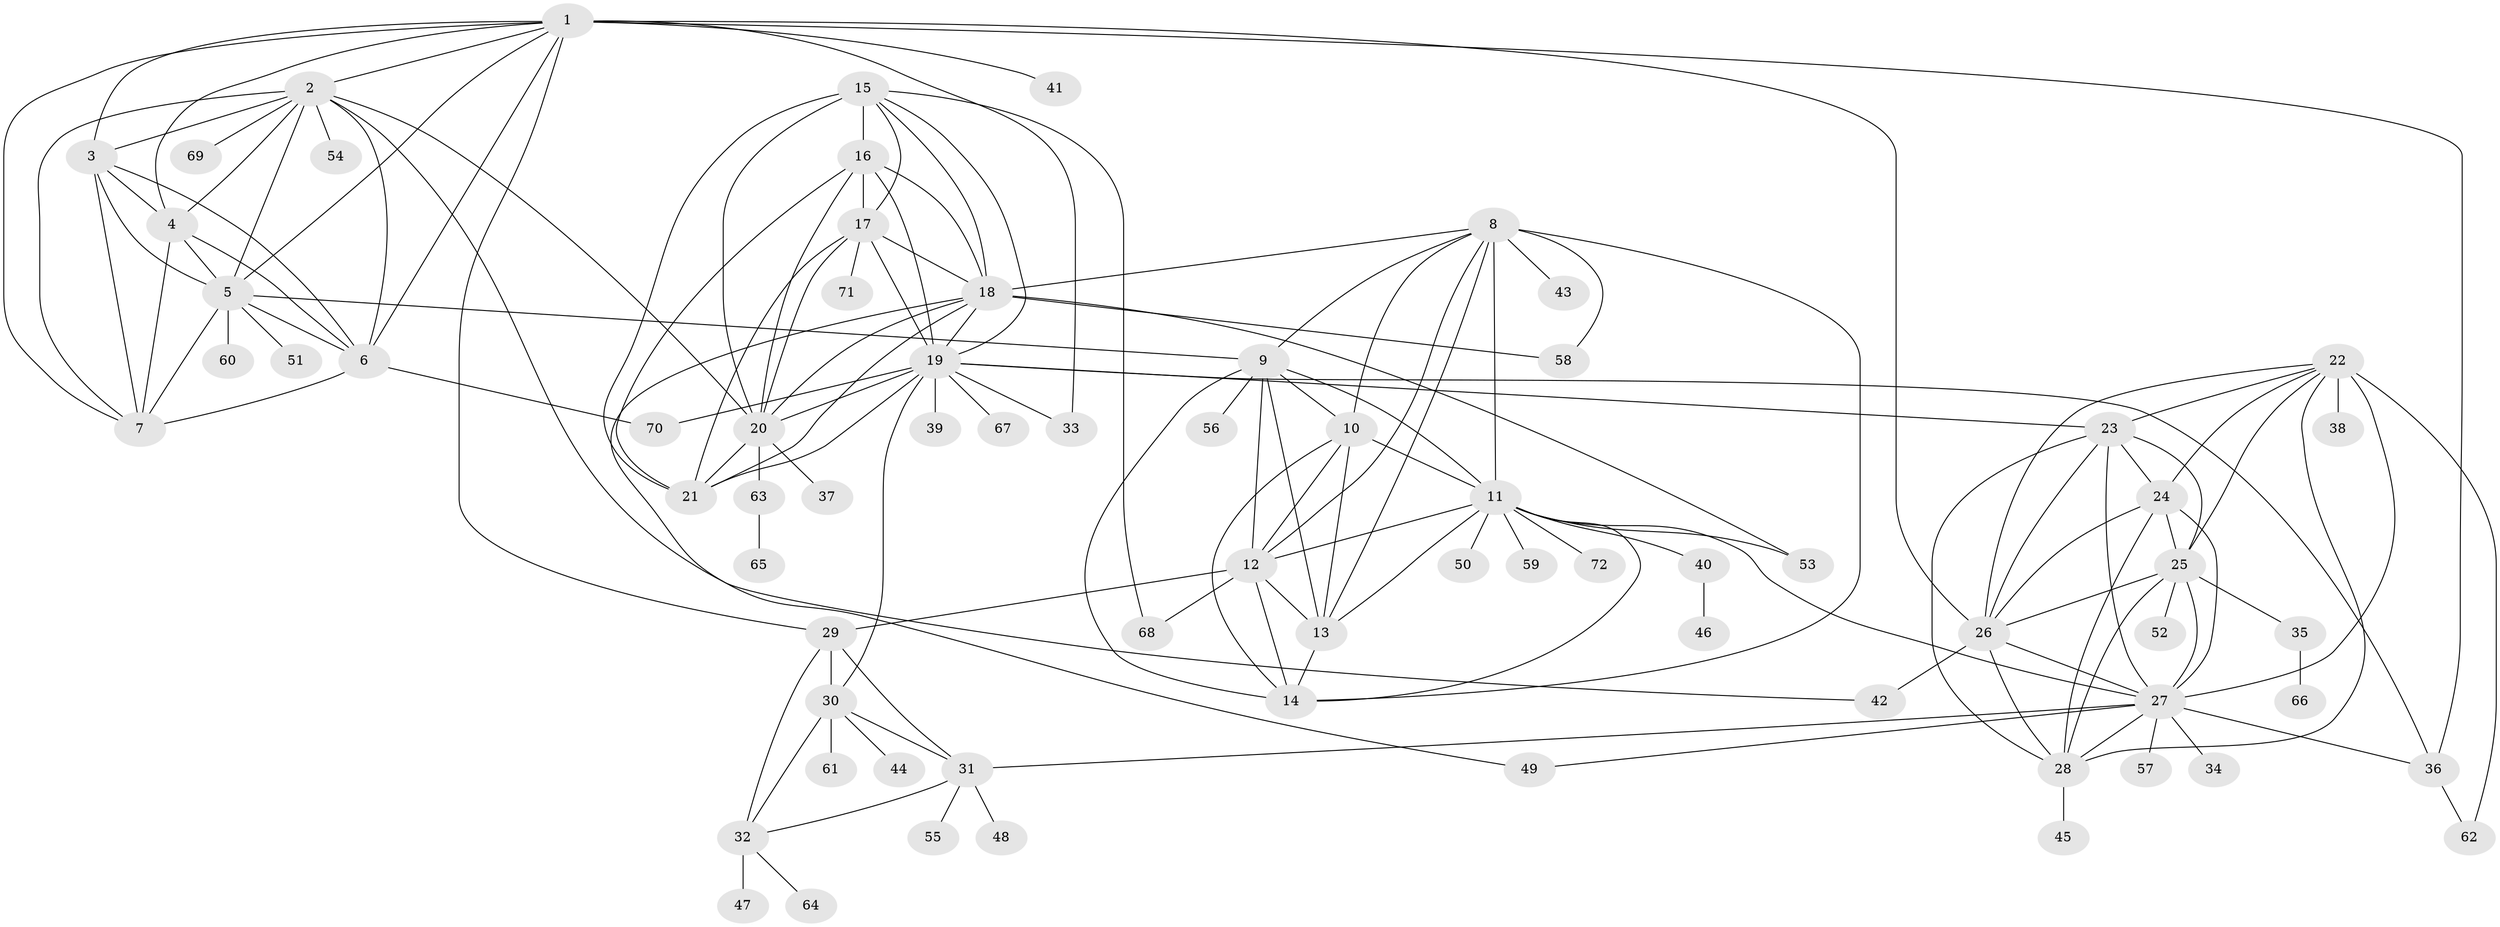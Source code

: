 // original degree distribution, {14: 0.013986013986013986, 11: 0.02097902097902098, 7: 0.04195804195804196, 9: 0.02097902097902098, 10: 0.04895104895104895, 8: 0.03496503496503497, 6: 0.03496503496503497, 13: 0.013986013986013986, 16: 0.006993006993006993, 12: 0.006993006993006993, 3: 0.04195804195804196, 2: 0.14685314685314685, 1: 0.5594405594405595, 4: 0.006993006993006993}
// Generated by graph-tools (version 1.1) at 2025/37/03/09/25 02:37:45]
// undirected, 72 vertices, 150 edges
graph export_dot {
graph [start="1"]
  node [color=gray90,style=filled];
  1;
  2;
  3;
  4;
  5;
  6;
  7;
  8;
  9;
  10;
  11;
  12;
  13;
  14;
  15;
  16;
  17;
  18;
  19;
  20;
  21;
  22;
  23;
  24;
  25;
  26;
  27;
  28;
  29;
  30;
  31;
  32;
  33;
  34;
  35;
  36;
  37;
  38;
  39;
  40;
  41;
  42;
  43;
  44;
  45;
  46;
  47;
  48;
  49;
  50;
  51;
  52;
  53;
  54;
  55;
  56;
  57;
  58;
  59;
  60;
  61;
  62;
  63;
  64;
  65;
  66;
  67;
  68;
  69;
  70;
  71;
  72;
  1 -- 2 [weight=1.0];
  1 -- 3 [weight=1.0];
  1 -- 4 [weight=1.0];
  1 -- 5 [weight=1.0];
  1 -- 6 [weight=1.0];
  1 -- 7 [weight=1.0];
  1 -- 26 [weight=1.0];
  1 -- 29 [weight=1.0];
  1 -- 33 [weight=1.0];
  1 -- 36 [weight=1.0];
  1 -- 41 [weight=3.0];
  2 -- 3 [weight=1.0];
  2 -- 4 [weight=1.0];
  2 -- 5 [weight=1.0];
  2 -- 6 [weight=1.0];
  2 -- 7 [weight=1.0];
  2 -- 20 [weight=1.0];
  2 -- 42 [weight=1.0];
  2 -- 54 [weight=1.0];
  2 -- 69 [weight=1.0];
  3 -- 4 [weight=1.0];
  3 -- 5 [weight=1.0];
  3 -- 6 [weight=1.0];
  3 -- 7 [weight=1.0];
  4 -- 5 [weight=1.0];
  4 -- 6 [weight=1.0];
  4 -- 7 [weight=3.0];
  5 -- 6 [weight=1.0];
  5 -- 7 [weight=1.0];
  5 -- 9 [weight=1.0];
  5 -- 51 [weight=1.0];
  5 -- 60 [weight=1.0];
  6 -- 7 [weight=1.0];
  6 -- 70 [weight=1.0];
  8 -- 9 [weight=1.0];
  8 -- 10 [weight=1.0];
  8 -- 11 [weight=1.0];
  8 -- 12 [weight=1.0];
  8 -- 13 [weight=1.0];
  8 -- 14 [weight=1.0];
  8 -- 18 [weight=1.0];
  8 -- 43 [weight=2.0];
  8 -- 58 [weight=1.0];
  9 -- 10 [weight=1.0];
  9 -- 11 [weight=1.0];
  9 -- 12 [weight=1.0];
  9 -- 13 [weight=1.0];
  9 -- 14 [weight=1.0];
  9 -- 56 [weight=2.0];
  10 -- 11 [weight=1.0];
  10 -- 12 [weight=1.0];
  10 -- 13 [weight=1.0];
  10 -- 14 [weight=1.0];
  11 -- 12 [weight=1.0];
  11 -- 13 [weight=1.0];
  11 -- 14 [weight=1.0];
  11 -- 27 [weight=1.0];
  11 -- 40 [weight=1.0];
  11 -- 50 [weight=1.0];
  11 -- 53 [weight=1.0];
  11 -- 59 [weight=1.0];
  11 -- 72 [weight=1.0];
  12 -- 13 [weight=1.0];
  12 -- 14 [weight=1.0];
  12 -- 29 [weight=1.0];
  12 -- 68 [weight=1.0];
  13 -- 14 [weight=1.0];
  15 -- 16 [weight=4.0];
  15 -- 17 [weight=1.0];
  15 -- 18 [weight=1.0];
  15 -- 19 [weight=1.0];
  15 -- 20 [weight=1.0];
  15 -- 21 [weight=1.0];
  15 -- 68 [weight=1.0];
  16 -- 17 [weight=1.0];
  16 -- 18 [weight=1.0];
  16 -- 19 [weight=1.0];
  16 -- 20 [weight=1.0];
  16 -- 21 [weight=1.0];
  17 -- 18 [weight=1.0];
  17 -- 19 [weight=1.0];
  17 -- 20 [weight=1.0];
  17 -- 21 [weight=1.0];
  17 -- 71 [weight=1.0];
  18 -- 19 [weight=1.0];
  18 -- 20 [weight=1.0];
  18 -- 21 [weight=1.0];
  18 -- 49 [weight=1.0];
  18 -- 53 [weight=1.0];
  18 -- 58 [weight=4.0];
  19 -- 20 [weight=1.0];
  19 -- 21 [weight=1.0];
  19 -- 23 [weight=1.0];
  19 -- 30 [weight=1.0];
  19 -- 33 [weight=2.0];
  19 -- 36 [weight=1.0];
  19 -- 39 [weight=1.0];
  19 -- 67 [weight=1.0];
  19 -- 70 [weight=2.0];
  20 -- 21 [weight=1.0];
  20 -- 37 [weight=2.0];
  20 -- 63 [weight=1.0];
  22 -- 23 [weight=1.0];
  22 -- 24 [weight=1.0];
  22 -- 25 [weight=1.0];
  22 -- 26 [weight=1.0];
  22 -- 27 [weight=1.0];
  22 -- 28 [weight=1.0];
  22 -- 38 [weight=4.0];
  22 -- 62 [weight=1.0];
  23 -- 24 [weight=1.0];
  23 -- 25 [weight=1.0];
  23 -- 26 [weight=1.0];
  23 -- 27 [weight=1.0];
  23 -- 28 [weight=1.0];
  24 -- 25 [weight=1.0];
  24 -- 26 [weight=1.0];
  24 -- 27 [weight=1.0];
  24 -- 28 [weight=1.0];
  25 -- 26 [weight=1.0];
  25 -- 27 [weight=1.0];
  25 -- 28 [weight=1.0];
  25 -- 35 [weight=1.0];
  25 -- 52 [weight=1.0];
  26 -- 27 [weight=1.0];
  26 -- 28 [weight=1.0];
  26 -- 42 [weight=2.0];
  27 -- 28 [weight=1.0];
  27 -- 31 [weight=1.0];
  27 -- 34 [weight=1.0];
  27 -- 36 [weight=1.0];
  27 -- 49 [weight=1.0];
  27 -- 57 [weight=1.0];
  28 -- 45 [weight=1.0];
  29 -- 30 [weight=4.0];
  29 -- 31 [weight=4.0];
  29 -- 32 [weight=4.0];
  30 -- 31 [weight=1.0];
  30 -- 32 [weight=1.0];
  30 -- 44 [weight=1.0];
  30 -- 61 [weight=1.0];
  31 -- 32 [weight=1.0];
  31 -- 48 [weight=1.0];
  31 -- 55 [weight=1.0];
  32 -- 47 [weight=2.0];
  32 -- 64 [weight=1.0];
  35 -- 66 [weight=1.0];
  36 -- 62 [weight=1.0];
  40 -- 46 [weight=1.0];
  63 -- 65 [weight=1.0];
}

